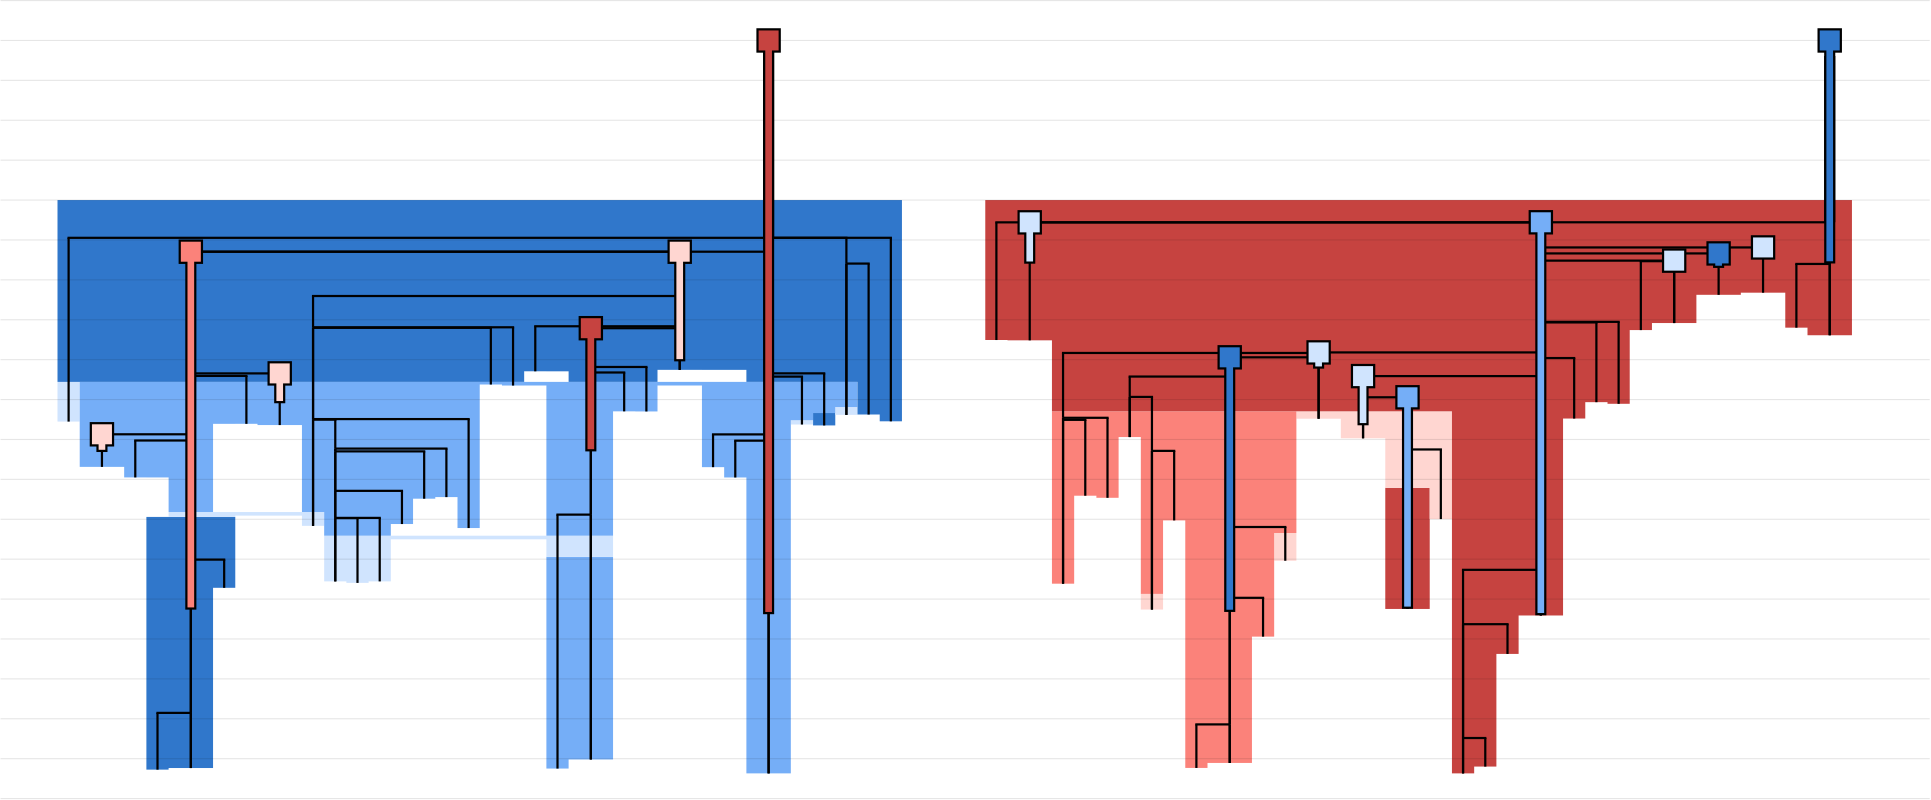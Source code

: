 <?xml version="1.0"?>
<!DOCTYPE ipe SYSTEM "ipe.dtd">
<ipe version="70212" creator="svgtoipe 20191210">
<ipestyle>
<layout paper="768 576" frame="768 576" origin="0 0"/>
<opacity name="10%" value="0.10"/>
<opacity name="20%" value="0.20"/>
<opacity name="30%" value="0.30"/>
<opacity name="40%" value="0.40"/>
<opacity name="50%" value="0.50"/>
<opacity name="60%" value="0.60"/>
<opacity name="70%" value="0.70"/>
<opacity name="80%" value="0.80"/>
<opacity name="90%" value="0.90"/>
<pathstyle cap="0" join="0" fillrule="wind"/>
</ipestyle>
<page>
<group matrix="1 0 0 -1 0 576">
<group>
<group matrix="1 0 0 1 429 350">
<group>
<path fill="0.458824 0.682353 0.968627">
156 124.565 m
156 143.347 l
156 197.486 l
140 197.486 l
140 197.496 l
140 200.763 l
132 200.763 l
132 197.496 l
132 143.347 l
132 124.565 l
140 124.565 l
156 124.565 l
h
</path>
<path fill="0.815686 0.894118 0.996078">
132 116.936 m
140 116.936 l
156 116.936 l
156 124.565 l
140 124.565 l
132 124.565 l
132 118.24 l
76 118.24 l
76 124.565 l
76 133.38 l
68 133.38 l
68 133.39 l
68 133.919 l
60 133.919 l
60 133.39 l
60 133.38 l
52 133.38 l
52 124.565 l
52 116.936 l
60 116.936 l
68 116.936 l
76 116.936 l
132 116.936 l
h
</path>
<path fill="0.188235 0.466667 0.796078">
20 110.177 m
20 135.693 l
12 135.693 l
12 135.703 l
12 171.261 l
12 180.723 l
12 196.757 l
12 200.571 l
-4 200.571 l
-4 200.581 l
-4 201.15 l
-12 201.15 l
-12 200.581 l
-12 196.757 l
-12 180.723 l
-12 171.261 l
-12 135.703 l
-12 125.543 l
-12 117.1 l
-12 110.177 l
-4 110.177 l
12 110.177 l
20 110.177 l
h
</path>
<path fill="0.815686 0.894118 0.996078">
44 108.411 m
52 108.411 l
52 108.607 l
52 110.177 l
52 113.387 l
44 113.387 l
44 110.177 l
44 109.715 l
20 109.715 l
20 110.177 l
12 110.177 l
-4 110.177 l
-4 108.607 l
-4 108.411 l
20 108.411 l
44 108.411 l
h
</path>
<path fill="0.188235 0.466667 0.796078">
236 73.4378 m
236 77.2368 l
228 77.2368 l
228 76.9088 l
228 72.7716 l
236 72.7716 l
236 73.4378 l
h
</path>
<path fill="0.815686 0.894118 0.996078">
-44 75.8497 m
-44 61.5868 l
-36 61.5868 l
-36 75.8497 l
-44 75.8497 l
h
</path>
<path fill="0.815686 0.894118 0.996078">
220 76.9088 m
220 75.5647 l
220 75.3687 l
228 75.3687 l
228 75.5647 l
228 76.9088 l
220 76.9088 l
h
</path>
<path fill="0.815686 0.894118 0.996078">
244 73.3041 m
244 73.4378 l
236 73.4378 l
236 70.6205 l
244 70.6205 l
244 73.3041 l
h
</path>
<path fill="0.458824 0.682353 0.968627">
132 61.5625 m
140 61.5625 l
156 61.5625 l
164 61.5625 l
172 61.5625 l
188 61.5625 l
196 61.5625 l
204 61.5625 l
220 61.5625 l
228 61.5625 l
236 61.5625 l
244 61.5625 l
244 61.5867 l
244 61.5869 l
244 70.6206 l
236 70.6206 l
236 72.7717 l
228 72.7717 l
228 75.3688 l
220 75.3688 l
220 76.6677 l
220 76.9088 l
220 77.1112 l
220 80.4283 l
220 80.4667 l
220 82.6639 l
220 82.7227 l
220 85.576 l
220 86.5784 l
220 92.1697 l
220 92.2669 l
220 95.9667 l
220 95.987 l
220 97.4024 l
220 97.615 l
220 100.788 l
220 103.044 l
220 103.622 l
220 108.411 l
220 109.348 l
220 110.438 l
220 110.523 l
220 110.602 l
220 112.74 l
220 114.186 l
220 116.936 l
220 186.68 l
220 202.498 l
204 202.498 l
204 186.68 l
204 116.936 l
204 95.977 l
196 95.977 l
196 92.2569 l
188 92.2569 l
188 72.2145 l
188 62.8665 l
172 62.8665 l
172 72.2045 l
164 72.2045 l
164 72.166 l
156 72.166 l
156 116.936 l
140 116.936 l
132 116.936 l
132 62.8829 l
132 62.8665 l
124 62.8665 l
124 62.8729 l
116 62.8729 l
116 62.5064 l
108 62.5064 l
108 114.176 l
100 114.176 l
100 103.034 l
92 103.034 l
92 103.612 l
84 103.612 l
84 112.73 l
76 112.73 l
76 116.936 l
68 116.936 l
60 116.936 l
52 116.936 l
52 113.387 l
52 110.602 l
52 110.523 l
52 110.438 l
52 108.411 l
44 108.411 l
44 77.1012 l
28 77.1012 l
28 76.6577 l
20 76.6577 l
20 76.6677 l
12 76.6677 l
12 108.411 l
-4 108.411 l
-4 97.615 l
-4 97.4024 l
-4 95.9667 l
-12 95.9667 l
-12 95.9567 l
-20 95.9567 l
-20 92.1697 l
-20 92.1597 l
-36 92.1597 l
-36 75.8497 l
-36 61.5869 l
-44 61.5869 l
-44 61.5867 l
-44 61.5625 l
-36 61.5625 l
-20 61.5625 l
-4 61.5625 l
20 61.5625 l
28 61.5625 l
44 61.5625 l
52 61.5625 l
60 61.5625 l
68 61.5625 l
76 61.5625 l
84 61.5625 l
92 61.5625 l
100 61.5625 l
108 61.5625 l
116 61.5625 l
124 61.5625 l
132 61.5625 l
h
</path>
<path fill="0.188235 0.466667 0.796078" pen="320">
188 57.235 m
188 57.225 l
172 57.225 l
172 61.5626 l
164 61.5626 l
156 61.5626 l
140 61.5626 l
140 57.7554 l
132 57.7554 l
132 57.7454 l
124 57.7454 l
124 61.5626 l
116 61.5626 l
108 61.5626 l
44 61.5626 l
28 61.5626 l
20 61.5626 l
-4 61.5626 l
-44 61.5626 l
-44 9.69185 l
-44 -3.89495 l
260 -3.89495 l
260 9.69185 l
260 9.69813 l
260 14.697 l
260 14.6989 l
260 18.9702 l
260 30.6476 l
260 41.5406 l
260 41.9071 l
260 42.0995 l
260 42.2352 l
260 56.1941 l
260 57.235 l
260 57.7554 l
260 58.1786 l
260 58.4885 l
260 58.5067 l
260 59.4119 l
260 59.663 l
260 61.5626 l
260 73.3141 l
260 75.7525 l
252 75.7525 l
252 73.3141 l
252 73.3041 l
244 73.3041 l
244 61.5626 l
236 61.5626 l
228 61.5626 l
220 61.5626 l
204 61.5626 l
204 57.235 l
188 57.235 l
h
</path>
</group>
</group>
<group matrix="1 0 0 1 867 350">
<group>
<path fill="1 0.839216 0.819608">
-84 137.886 m
-84 143.52 l
-92 143.52 l
-92 137.886 l
-84 137.886 l
h
</path>
<path fill="1 0.839216 0.819608">
-36 115.964 m
-36 125.944 l
-44 125.944 l
-44 115.964 l
-36 115.964 l
h
</path>
<path fill="0.776471 0.262745 0.25098">
12 110.95 m
12 113.652 l
12 115.636 l
12 143.307 l
-4 143.307 l
-4 115.636 l
-4 113.652 l
-4 99.6926 l
12 99.6926 l
12 110.95 l
h
</path>
<path fill="1 0.839216 0.819608">
12 110.95 m
12 99.6927 l
-4 99.6927 l
-4 98.9981 l
-4 88.1052 l
-4 85.8899 l
-4 81.8721 l
-4 81.8621 l
-20 81.8621 l
-20 74.8329 l
-20 74.8229 l
-36 74.8229 l
-36 72.1564 l
-20 72.1564 l
-4 72.1564 l
12 72.1564 l
20 72.1564 l
20 74.8329 l
20 81.8721 l
20 85.8899 l
20 88.1052 l
20 98.9981 l
20 99.6927 l
20 110.95 l
12 110.95 l
h
</path>
<path fill="0.984314 0.509804 0.478431">
-36 74.8229 m
-36 115.964 l
-44 115.964 l
-44 125.944 l
-44 140.122 l
-44 153.271 l
-52 153.271 l
-52 153.281 l
-52 183.001 l
-52 184.868 l
-52 198.742 l
-68 198.742 l
-68 198.752 l
-68 200.538 l
-76 200.538 l
-76 198.752 l
-76 184.868 l
-76 183.001 l
-76 153.281 l
-76 140.122 l
-76 139.299 l
-76 137.886 l
-76 111.424 l
-84 111.424 l
-84 137.886 l
-92 137.886 l
-92 134.221 l
-92 81.4207 l
-100 81.4207 l
-100 103.292 l
-108 103.292 l
-108 102.54 l
-116 102.54 l
-116 134.211 l
-124 134.211 l
-124 116.87 l
-124 115.964 l
-124 75.2238 l
-124 74.4887 l
-124 72.1565 l
-124 72.1545 l
-116 72.1545 l
-108 72.1545 l
-100 72.1545 l
-92 72.1545 l
-84 72.1545 l
-76 72.1545 l
-68 72.1545 l
-52 72.1545 l
-44 72.1545 l
-36 72.1545 l
-20 72.1545 l
-4 72.1545 l
12 72.1545 l
12 72.1565 l
-4 72.1565 l
-20 72.1565 l
-36 72.1565 l
-36 74.8229 l
h
</path>
<path fill="0.776471 0.262745 0.25098" pen="328">
20 202.498 m
20 200.058 l
20 189.769 l
20 159.504 l
20 148.789 l
20 145.668 l
20 140.18 l
20 137.924 l
20 129.223 l
20 117.121 l
20 115.946 l
20 110.95 l
20 74.7661 l
20 72.1546 l
12 72.1546 l
-4 72.1546 l
-20 72.1546 l
-36 72.1546 l
-68 72.1546 l
-92 72.1546 l
-100 72.1546 l
-124 72.1546 l
-124 67.1557 l
-124 67.1494 l
-124 46.6093 l
-124 46.5993 l
-140 46.5993 l
-140 46.4939 l
-140 46.4839 l
-148 46.4839 l
-148 4.10505 l
-148 -3.89495 l
164 -3.89495 l
164 4.10505 l
164 19.1034 l
164 44.7687 l
148 44.7687 l
148 42.0409 l
140 42.0409 l
140 29.4489 l
124 29.4489 l
124 30.2164 l
108 30.2164 l
108 40.3763 l
92 40.3763 l
92 42.9076 l
84 42.9076 l
84 44.7787 l
84 67.1494 l
84 67.1557 l
84 69.4484 l
76 69.4484 l
76 68.8611 l
68 68.8611 l
68 69.4584 l
68 72.1546 l
68 74.7561 l
60 74.7561 l
60 74.7661 l
60 115.946 l
60 117.121 l
60 129.223 l
60 137.924 l
60 140.18 l
60 145.658 l
44 145.658 l
44 145.668 l
44 159.494 l
36 159.494 l
36 159.504 l
36 200.048 l
28 200.048 l
28 200.058 l
28 202.498 l
20 202.498 l
h
</path>
</group>
</group>
<group matrix="1 0 0 1 400 350">
<group>
<path stroke="0 0 0" opacity="10%" pen="0.4">
-35.5 -75.7168 m
659 -75.7168 l
</path>
<path stroke="0 0 0" opacity="10%" pen="0.4">
-35.5 -61.3524 m
659 -61.3524 l
</path>
<path stroke="0 0 0" opacity="10%" pen="0.4">
-35.5 -46.9881 m
659 -46.9881 l
</path>
<path stroke="0 0 0" opacity="10%" pen="0.4">
-35.5 -32.6237 m
659 -32.6237 l
</path>
<path stroke="0 0 0" opacity="10%" pen="0.4">
-35.5 -18.2593 m
659 -18.2593 l
</path>
<path stroke="0 0 0" opacity="10%" pen="0.4">
-35.5 -3.89495 m
659 -3.89495 l
</path>
<path stroke="0 0 0" opacity="10%" pen="0.4">
-35.5 10.4694 m
659 10.4694 l
</path>
<path stroke="0 0 0" opacity="10%" pen="0.4">
-35.5 24.8338 m
659 24.8338 l
</path>
<path stroke="0 0 0" opacity="10%" pen="0.4">
-35.5 39.1982 m
659 39.1982 l
</path>
<path stroke="0 0 0" opacity="10%" pen="0.4">
-35.5 53.5625 m
659 53.5625 l
</path>
<path stroke="0 0 0" opacity="10%" pen="0.4">
-35.5 67.9269 m
659 67.9269 l
</path>
<path stroke="0 0 0" opacity="10%" pen="0.4">
-35.5 82.2913 m
659 82.2913 l
</path>
<path stroke="0 0 0" opacity="10%" pen="0.4">
-35.5 96.6556 m
659 96.6556 l
</path>
<path stroke="0 0 0" opacity="10%" pen="0.4">
-35.5 111.02 m
659 111.02 l
</path>
<path stroke="0 0 0" opacity="10%" pen="0.4">
-35.5 125.384 m
659 125.384 l
</path>
<path stroke="0 0 0" opacity="10%" pen="0.4">
-35.5 139.749 m
659 139.749 l
</path>
<path stroke="0 0 0" opacity="10%" pen="0.4">
-35.5 154.113 m
659 154.113 l
</path>
<path stroke="0 0 0" opacity="10%" pen="0.4">
-35.5 168.477 m
659 168.477 l
</path>
<path stroke="0 0 0" opacity="10%" pen="0.4">
-35.5 182.842 m
659 182.842 l
</path>
<path stroke="0 0 0" opacity="10%" pen="0.4">
-35.5 197.206 m
659 197.206 l
</path>
<path stroke="0 0 0" opacity="10%" pen="0.4">
-35.5 211.571 m
659 211.571 l
</path>
</group>
</group>
<group matrix="1 0 0 1 429 350">
<group>
<path stroke="0 0 0" pen="0.8">
212 9.69185 m
212 9.69813 l
</path>
<path stroke="0 0 0" pen="0.8">
212 9.69185 m
212 9.69813 l
</path>
<path stroke="0 0 0" pen="0.8">
212 9.69813 m
212 9.69833 l
</path>
<path stroke="0 0 0" pen="0.8">
212 9.69813 m
212 9.69833 l
</path>
<path stroke="0 0 0" pen="0.8">
-40 9.69833 m
-40 75.8597 l
</path>
<path stroke="0 0 0" pen="0.8">
-40.4 9.69833 m
212 9.69833 l
</path>
<path stroke="0 0 0" pen="0.8">
212 9.69833 m
212 14.697 l
</path>
<path stroke="0 0 0" pen="0.8">
212 9.69833 m
212 14.697 l
</path>
<path stroke="0 0 0" pen="0.8">
4 14.697 m
4 14.6989 l
</path>
<path stroke="0 0 0" pen="0.8">
3.6 14.697 m
212 14.697 l
</path>
<path stroke="0 0 0" pen="0.8">
4 14.6989 m
4 58.5067 l
</path>
<path stroke="0 0 0" pen="0.8">
4 14.6989 m
4 58.5067 l
</path>
<path stroke="0 0 0" pen="0.8">
4 58.5067 m
4 59.4119 l
</path>
<path stroke="0 0 0" pen="0.8">
4 58.5067 m
4 59.4119 l
</path>
<path stroke="0 0 0" pen="0.8">
4 59.4119 m
4 80.4283 l
</path>
<path stroke="0 0 0" pen="0.8">
4 59.4119 m
4 80.4283 l
</path>
<path stroke="0 0 0" pen="0.8">
-28 80.4283 m
-28 92.1697 l
</path>
<path stroke="0 0 0" pen="0.8">
-28.4 80.4283 m
4 80.4283 l
</path>
<path stroke="0 0 0" pen="0.8">
4 80.4283 m
4 82.6639 l
</path>
<path stroke="0 0 0" pen="0.8">
4 80.4283 m
4 82.6639 l
</path>
<path stroke="0 0 0" pen="0.8">
-16 82.6639 m
-16 95.9667 l
</path>
<path stroke="0 0 0" pen="0.8">
-16.4 82.6639 m
4 82.6639 l
</path>
<path stroke="0 0 0" pen="0.8">
4 82.6639 m
4 125.543 l
</path>
<path stroke="0 0 0" pen="0.8">
4 82.6639 m
4 125.543 l
</path>
<path stroke="0 0 0" pen="0.8">
4 125.543 m
4 180.723 l
</path>
<path stroke="0 0 0" pen="0.8">
4 125.543 m
4 180.723 l
</path>
<path stroke="0 0 0" pen="0.8">
-8 180.723 m
-8 201.16 l
</path>
<path stroke="0 0 0" pen="0.8">
-8.4 180.723 m
4 180.723 l
</path>
<path stroke="0 0 0" pen="0.8">
4 180.723 m
4 200.581 l
</path>
<path stroke="0 0 0" pen="0.8">
4 180.723 m
4 200.581 l
</path>
<path stroke="0 0 0" pen="0.8">
16 125.543 m
16 135.703 l
</path>
<path stroke="0 0 0" pen="0.8">
16.4 125.543 m
4 125.543 l
</path>
<path stroke="0 0 0" pen="0.8">
24 59.4119 m
24 76.6677 l
</path>
<path stroke="0 0 0" pen="0.8">
24.4 59.4119 m
4 59.4119 l
</path>
<path stroke="0 0 0" pen="0.8">
36 58.5067 m
36 77.1112 l
</path>
<path stroke="0 0 0" pen="0.8">
36.4 58.5067 m
4 58.5067 l
</path>
<path stroke="0 0 0" pen="0.8">
180 14.6989 m
180 30.6476 l
</path>
<path stroke="0 0 0" pen="0.8">
180.4 14.6989 m
4 14.6989 l
</path>
<path stroke="0 0 0" pen="0.8">
48 30.6476 m
48 41.9071 l
</path>
<path stroke="0 0 0" pen="0.8">
47.6 30.6476 m
180 30.6476 l
</path>
<path stroke="0 0 0" pen="0.8">
48 41.9071 m
48 42.0995 l
</path>
<path stroke="0 0 0" pen="0.8">
48 41.9071 m
48 42.0995 l
</path>
<path stroke="0 0 0" pen="0.8">
48 42.0995 m
48 74.9524 l
</path>
<path stroke="0 0 0" pen="0.8">
48 42.0995 m
48 74.9524 l
</path>
<path stroke="0 0 0" pen="0.8">
48 74.9524 m
48 75.1448 l
</path>
<path stroke="0 0 0" pen="0.8">
48 74.9524 m
48 75.1448 l
</path>
<path stroke="0 0 0" pen="0.8">
48 75.1448 m
48 113.397 l
</path>
<path stroke="0 0 0" pen="0.8">
48 75.1448 m
48 113.397 l
</path>
<path stroke="0 0 0" pen="0.8">
56 75.1448 m
56 85.576 l
</path>
<path stroke="0 0 0" pen="0.8">
56.4 75.1448 m
48 75.1448 l
</path>
<path stroke="0 0 0" pen="0.8">
56 85.576 m
56 86.5784 l
</path>
<path stroke="0 0 0" pen="0.8">
56 85.576 m
56 86.5784 l
</path>
<path stroke="0 0 0" pen="0.8">
56 86.5784 m
56 100.788 l
</path>
<path stroke="0 0 0" pen="0.8">
56 86.5784 m
56 100.788 l
</path>
<path stroke="0 0 0" pen="0.8">
56 100.788 m
56 110.523 l
</path>
<path stroke="0 0 0" pen="0.8">
56 100.788 m
56 110.523 l
</path>
<path stroke="0 0 0" pen="0.8">
56 110.523 m
56 110.602 l
</path>
<path stroke="0 0 0" pen="0.8">
56 110.523 m
56 110.602 l
</path>
<path stroke="0 0 0" pen="0.8">
56 110.602 m
56 133.39 l
</path>
<path stroke="0 0 0" pen="0.8">
56 110.602 m
56 133.39 l
</path>
<path stroke="0 0 0" pen="0.8">
64 110.602 m
64 133.929 l
</path>
<path stroke="0 0 0" pen="0.8">
64.4 110.602 m
56 110.602 l
</path>
<path stroke="0 0 0" pen="0.8">
72 110.523 m
72 133.39 l
</path>
<path stroke="0 0 0" pen="0.8">
72.4 110.523 m
56 110.523 l
</path>
<path stroke="0 0 0" pen="0.8">
80 100.788 m
80 112.74 l
</path>
<path stroke="0 0 0" pen="0.8">
80.4 100.788 m
56 100.788 l
</path>
<path stroke="0 0 0" pen="0.8">
88 86.5784 m
88 103.622 l
</path>
<path stroke="0 0 0" pen="0.8">
88.4 86.5784 m
56 86.5784 l
</path>
<path stroke="0 0 0" pen="0.8">
96 85.576 m
96 103.044 l
</path>
<path stroke="0 0 0" pen="0.8">
96.4 85.576 m
56 85.576 l
</path>
<path stroke="0 0 0" pen="0.8">
104 74.9524 m
104 114.186 l
</path>
<path stroke="0 0 0" pen="0.8">
104.4 74.9524 m
48 74.9524 l
</path>
<path stroke="0 0 0" pen="0.8">
112 42.0995 m
112 62.5164 l
</path>
<path stroke="0 0 0" pen="0.8">
112.4 42.0995 m
48 42.0995 l
</path>
<path stroke="0 0 0" pen="0.8">
120 41.9071 m
120 62.8829 l
</path>
<path stroke="0 0 0" pen="0.8">
120.4 41.9071 m
48 41.9071 l
</path>
<path stroke="0 0 0" pen="0.8">
180 30.6476 m
180 41.5406 l
</path>
<path stroke="0 0 0" pen="0.8">
180 30.6476 m
180 41.5406 l
</path>
<path stroke="0 0 0" pen="0.8">
128 41.5406 m
128 57.7554 l
</path>
<path stroke="0 0 0" pen="0.8">
127.6 41.5406 m
180 41.5406 l
</path>
<path stroke="0 0 0" pen="0.8">
180 41.5406 m
180 42.2352 l
</path>
<path stroke="0 0 0" pen="0.8">
180 41.5406 m
180 42.2352 l
</path>
<path stroke="0 0 0" pen="0.8">
148 42.2352 m
148 56.1941 l
</path>
<path stroke="0 0 0" pen="0.8">
147.6 42.2352 m
180 42.2352 l
</path>
<path stroke="0 0 0" pen="0.8">
148 56.1941 m
148 58.1786 l
</path>
<path stroke="0 0 0" pen="0.8">
148 56.1941 m
148 58.1786 l
</path>
<path stroke="0 0 0" pen="0.8">
148 58.1786 m
148 109.348 l
</path>
<path stroke="0 0 0" pen="0.8">
148 58.1786 m
148 109.348 l
</path>
<path stroke="0 0 0" pen="0.8">
136 109.348 m
136 200.773 l
</path>
<path stroke="0 0 0" pen="0.8">
135.6 109.348 m
148 109.348 l
</path>
<path stroke="0 0 0" pen="0.8">
148 109.348 m
148 197.496 l
</path>
<path stroke="0 0 0" pen="0.8">
148 109.348 m
148 197.496 l
</path>
<path stroke="0 0 0" pen="0.8">
160 58.1786 m
160 72.176 l
</path>
<path stroke="0 0 0" pen="0.8">
160.4 58.1786 m
148 58.1786 l
</path>
<path stroke="0 0 0" pen="0.8">
168 56.1941 m
168 72.2145 l
</path>
<path stroke="0 0 0" pen="0.8">
168.4 56.1941 m
148 56.1941 l
</path>
<path stroke="0 0 0" pen="0.8">
180 42.2352 m
180 57.235 l
</path>
<path stroke="0 0 0" pen="0.8">
180 42.2352 m
180 57.235 l
</path>
<path stroke="0 0 0" pen="0.8">
212 14.697 m
212 58.4885 l
</path>
<path stroke="0 0 0" pen="0.8">
212 14.697 m
212 58.4885 l
</path>
<path stroke="0 0 0" pen="0.8">
212 58.4885 m
212 59.663 l
</path>
<path stroke="0 0 0" pen="0.8">
212 58.4885 m
212 59.663 l
</path>
<path stroke="0 0 0" pen="0.8">
212 59.663 m
212 80.4667 l
</path>
<path stroke="0 0 0" pen="0.8">
212 59.663 m
212 80.4667 l
</path>
<path stroke="0 0 0" pen="0.8">
192 80.4667 m
192 92.2669 l
</path>
<path stroke="0 0 0" pen="0.8">
191.6 80.4667 m
212 80.4667 l
</path>
<path stroke="0 0 0" pen="0.8">
212 80.4667 m
212 82.7227 l
</path>
<path stroke="0 0 0" pen="0.8">
212 80.4667 m
212 82.7227 l
</path>
<path stroke="0 0 0" pen="0.8">
200 82.7227 m
200 95.987 l
</path>
<path stroke="0 0 0" pen="0.8">
199.6 82.7227 m
212 82.7227 l
</path>
<path stroke="0 0 0" pen="0.8">
212 82.7227 m
212 202.508 l
</path>
<path stroke="0 0 0" pen="0.8">
212 82.7227 m
212 202.508 l
</path>
<path stroke="0 0 0" pen="0.8">
224 59.663 m
224 76.9188 l
</path>
<path stroke="0 0 0" pen="0.8">
224.4 59.663 m
212 59.663 l
</path>
<path stroke="0 0 0" pen="0.8">
232 58.4885 m
232 77.2468 l
</path>
<path stroke="0 0 0" pen="0.8">
232.4 58.4885 m
212 58.4885 l
</path>
<path stroke="0 0 0" pen="0.8">
240 9.69813 m
240 18.9702 l
</path>
<path stroke="0 0 0" pen="0.8">
240.4 9.69813 m
212 9.69813 l
</path>
<path stroke="0 0 0" pen="0.8">
240 18.9702 m
240 73.4478 l
</path>
<path stroke="0 0 0" pen="0.8">
240 18.9702 m
240 73.4478 l
</path>
<path stroke="0 0 0" pen="0.8">
248 18.9702 m
248 73.3141 l
</path>
<path stroke="0 0 0" pen="0.8">
248.4 18.9702 m
240 18.9702 l
</path>
<path stroke="0 0 0" pen="0.8">
256 9.69185 m
256 75.7625 l
</path>
<path stroke="0 0 0" pen="0.8">
256.4 9.69185 m
212 9.69185 l
</path>
</group>
</group>
<group matrix="1 0 0 1 429 350">
<group>
<path stroke="0 0 0" pen="4">
212 9.69185 m
212 -61.3524 l
</path>
<path stroke="0 0 0" pen="4">
212 82.7227 m
212 145.195 l
212 82.7227 l
212 145.195 l
212 80.4667 l
212 82.7227 l
212 59.663 l
212 80.4667 l
212 58.4885 l
212 59.663 l
212 14.697 l
212 58.4885 l
212 9.69833 l
212 14.697 l
212 9.69813 l
212 9.69833 l
212 9.69185 l
212 9.69813 l
212 9.69185 l
212 -61.3524 l
</path>
<path stroke="0 0 0" fill="0.776471 0.262745 0.25098" stroke-opacity="opaque" pen="0.8">
208 -65.3524 m
216 -65.3524 l
216 -57.3524 l
208 -57.3524 l
208 -65.3524 l
h
</path>
<path stroke="0.776471 0.262745 0.25098" fill="0.776471 0.262745 0.25098" stroke-opacity="opaque" pen="2.4">
212 82.7227 m
212 144.395 l
212 82.7227 l
212 144.395 l
212 80.4667 l
212 82.7227 l
212 59.663 l
212 80.4667 l
212 58.4885 l
212 59.663 l
212 14.697 l
212 58.4885 l
212 9.69833 l
212 14.697 l
212 9.69813 l
212 9.69833 l
212 9.69185 l
212 9.69813 l
212 9.69185 l
212 -61.3524 l
</path>
<path stroke="0 0 0" pen="4">
4 125.543 m
4 143.553 l
4 125.543 l
4 143.553 l
4 82.6639 l
4 125.543 l
4 80.4283 l
4 82.6639 l
4 59.4119 l
4 80.4283 l
4 58.5067 l
4 59.4119 l
4 14.6989 l
4 58.5067 l
4 14.697 l
4 14.6989 l
</path>
<path stroke="0 0 0" fill="0.984314 0.509804 0.478431" stroke-opacity="opaque" pen="0.8">
0 10.697 m
8 10.697 l
8 18.697 l
0 18.697 l
0 10.697 l
h
</path>
<path stroke="0.984314 0.509804 0.478431" fill="0.984314 0.509804 0.478431" stroke-opacity="opaque" pen="2.4">
4 125.543 m
4 142.753 l
4 125.543 l
4 142.753 l
4 82.6639 l
4 125.543 l
4 80.4283 l
4 82.6639 l
4 59.4119 l
4 80.4283 l
4 58.5067 l
4 59.4119 l
4 14.6989 l
4 58.5067 l
4 14.697 l
4 14.6989 l
</path>
<path stroke="0 0 0" pen="4">
180 42.2352 m
180 54.1736 l
180 42.2352 l
180 54.1736 l
180 41.5406 l
180 42.2352 l
180 30.6476 l
180 41.5406 l
180 14.6989 l
180 30.6476 l
</path>
<path stroke="0 0 0" fill="1 0.839216 0.819608" stroke-opacity="opaque" pen="0.8">
176 10.6989 m
184 10.6989 l
184 18.6989 l
176 18.6989 l
176 10.6989 l
h
</path>
<path stroke="1 0.839216 0.819608" fill="1 0.839216 0.819608" stroke-opacity="opaque" pen="2.4">
180 42.2352 m
180 53.3736 l
180 42.2352 l
180 53.3736 l
180 41.5406 l
180 42.2352 l
180 30.6476 l
180 41.5406 l
180 14.6989 l
180 30.6476 l
</path>
<path stroke="0 0 0" pen="4">
148 58.1786 m
148 86.5901 l
148 58.1786 l
148 86.5901 l
148 56.1941 l
148 58.1786 l
148 42.2352 l
148 56.1941 l
</path>
<path stroke="0 0 0" fill="0.776471 0.262745 0.25098" stroke-opacity="opaque" pen="0.8">
144 38.2352 m
152 38.2352 l
152 46.2352 l
144 46.2352 l
144 38.2352 l
h
</path>
<path stroke="0.776471 0.262745 0.25098" fill="0.776471 0.262745 0.25098" stroke-opacity="opaque" pen="2.4">
148 58.1786 m
148 85.7901 l
148 58.1786 l
148 85.7901 l
148 56.1941 l
148 58.1786 l
148 42.2352 l
148 56.1941 l
</path>
<path stroke="0 0 0" pen="4">
36 58.5067 m
36 69.2536 l
36 58.5067 l
36 69.2536 l
</path>
<path stroke="0 0 0" fill="1 0.839216 0.819608" stroke-opacity="opaque" pen="0.8">
32 54.5067 m
40 54.5067 l
40 62.5067 l
32 62.5067 l
32 54.5067 l
h
</path>
<path stroke="1 0.839216 0.819608" fill="1 0.839216 0.819608" stroke-opacity="opaque" pen="2.4">
36 58.5067 m
36 68.4536 l
36 58.5067 l
36 68.4536 l
</path>
<path stroke="0 0 0" pen="4">
-28 80.4283 m
-28 86.8083 l
-28 80.4283 l
-28 86.8083 l
</path>
<path stroke="0 0 0" fill="1 0.839216 0.819608" stroke-opacity="opaque" pen="0.8">
-32 76.4283 m
-24 76.4283 l
-24 84.4283 l
-32 84.4283 l
-32 76.4283 l
h
</path>
<path stroke="1 0.839216 0.819608" fill="1 0.839216 0.819608" stroke-opacity="opaque" pen="2.4">
-28 80.4283 m
-28 86.0083 l
-28 80.4283 l
-28 86.0083 l
</path>
</group>
</group>
<group matrix="1 0 0 1 867 350">
<group>
<path stroke="0 0 0" pen="0.8">
52 4.10505 m
52 4.12915 l
</path>
<path stroke="0 0 0" pen="0.8">
51.6 4.10505 m
156 4.10505 l
</path>
<path stroke="0 0 0" pen="0.8">
-144 4.12915 m
-144 46.4939 l
</path>
<path stroke="0 0 0" pen="0.8">
-144.4 4.12915 m
52 4.12915 l
</path>
<path stroke="0 0 0" pen="0.8">
52 4.12915 m
52 4.12935 l
</path>
<path stroke="0 0 0" pen="0.8">
52 4.12915 m
52 4.12935 l
</path>
<path stroke="0 0 0" pen="0.8">
-132 4.12935 m
-132 46.6093 l
</path>
<path stroke="0 0 0" pen="0.8">
-132.4 4.12935 m
52 4.12935 l
</path>
<path stroke="0 0 0" pen="0.8">
52 4.12935 m
52 13.163 l
</path>
<path stroke="0 0 0" pen="0.8">
52 4.12935 m
52 13.163 l
</path>
<path stroke="0 0 0" pen="0.8">
52 13.163 m
52 15.3141 l
</path>
<path stroke="0 0 0" pen="0.8">
52 13.163 m
52 15.3141 l
</path>
<path stroke="0 0 0" pen="0.8">
52 15.3141 m
52 17.9113 l
</path>
<path stroke="0 0 0" pen="0.8">
52 15.3141 m
52 17.9113 l
</path>
<path stroke="0 0 0" pen="0.8">
52 17.9113 m
52 39.9448 l
</path>
<path stroke="0 0 0" pen="0.8">
52 17.9113 m
52 39.9448 l
</path>
<path stroke="0 0 0" pen="0.8">
52 39.9448 m
52 40.1574 l
</path>
<path stroke="0 0 0" pen="0.8">
52 39.9448 m
52 40.1574 l
</path>
<path stroke="0 0 0" pen="0.8">
52 40.1574 m
52 50.9531 l
</path>
<path stroke="0 0 0" pen="0.8">
52 40.1574 m
52 50.9531 l
</path>
<path stroke="0 0 0" pen="0.8">
-28 50.9531 m
-28 51.1496 l
</path>
<path stroke="0 0 0" pen="0.8">
-28.4 50.9531 m
52 50.9531 l
</path>
<path stroke="0 0 0" pen="0.8">
-120 51.1496 m
-120 74.4887 l
</path>
<path stroke="0 0 0" pen="0.8">
-120.4 51.1496 m
-28 51.1496 l
</path>
<path stroke="0 0 0" pen="0.8">
-120 74.4887 m
-120 75.2238 l
</path>
<path stroke="0 0 0" pen="0.8">
-120 74.4887 m
-120 75.2238 l
</path>
<path stroke="0 0 0" pen="0.8">
-120 75.2238 m
-120 134.221 l
</path>
<path stroke="0 0 0" pen="0.8">
-120 75.2238 m
-120 134.221 l
</path>
<path stroke="0 0 0" pen="0.8">
-112 75.2238 m
-112 102.55 l
</path>
<path stroke="0 0 0" pen="0.8">
-111.6 75.2238 m
-120 75.2238 l
</path>
<path stroke="0 0 0" pen="0.8">
-104 74.4887 m
-104 103.302 l
</path>
<path stroke="0 0 0" pen="0.8">
-103.6 74.4887 m
-120 74.4887 l
</path>
<path stroke="0 0 0" pen="0.8">
-28 51.1496 m
-28 52.719 l
</path>
<path stroke="0 0 0" pen="0.8">
-28 51.1496 m
-28 52.719 l
</path>
<path stroke="0 0 0" pen="0.8">
-60 52.719 m
-60 59.6428 l
</path>
<path stroke="0 0 0" pen="0.8">
-60.4 52.719 m
-28 52.719 l
</path>
<path stroke="0 0 0" pen="0.8">
-96 59.6428 m
-96 66.9756 l
</path>
<path stroke="0 0 0" pen="0.8">
-96.4 59.6428 m
-60 59.6428 l
</path>
<path stroke="0 0 0" pen="0.8">
-96 66.9756 m
-96 81.4307 l
</path>
<path stroke="0 0 0" pen="0.8">
-96 66.9756 m
-96 81.4307 l
</path>
<path stroke="0 0 0" pen="0.8">
-88 66.9756 m
-88 86.3962 l
</path>
<path stroke="0 0 0" pen="0.8">
-87.6 66.9756 m
-96 66.9756 l
</path>
<path stroke="0 0 0" pen="0.8">
-88 86.3962 m
-88 143.53 l
</path>
<path stroke="0 0 0" pen="0.8">
-88 86.3962 m
-88 143.53 l
</path>
<path stroke="0 0 0" pen="0.8">
-80 86.3962 m
-80 111.434 l
</path>
<path stroke="0 0 0" pen="0.8">
-79.6 86.3962 m
-88 86.3962 l
</path>
<path stroke="0 0 0" pen="0.8">
-60 59.6428 m
-60 113.804 l
</path>
<path stroke="0 0 0" pen="0.8">
-60 59.6428 m
-60 113.804 l
</path>
<path stroke="0 0 0" pen="0.8">
-60 113.804 m
-60 139.299 l
</path>
<path stroke="0 0 0" pen="0.8">
-60 113.804 m
-60 139.299 l
</path>
<path stroke="0 0 0" pen="0.8">
-60 139.299 m
-60 184.868 l
</path>
<path stroke="0 0 0" pen="0.8">
-60 139.299 m
-60 184.868 l
</path>
<path stroke="0 0 0" pen="0.8">
-72 184.868 m
-72 200.548 l
</path>
<path stroke="0 0 0" pen="0.8">
-72.4 184.868 m
-60 184.868 l
</path>
<path stroke="0 0 0" pen="0.8">
-60 184.868 m
-60 198.752 l
</path>
<path stroke="0 0 0" pen="0.8">
-60 184.868 m
-60 198.752 l
</path>
<path stroke="0 0 0" pen="0.8">
-48 139.299 m
-48 153.281 l
</path>
<path stroke="0 0 0" pen="0.8">
-47.6 139.299 m
-60 139.299 l
</path>
<path stroke="0 0 0" pen="0.8">
-40 113.804 m
-40 125.954 l
</path>
<path stroke="0 0 0" pen="0.8">
-39.6 113.804 m
-60 113.804 l
</path>
<path stroke="0 0 0" pen="0.8">
-28 52.719 m
-28 74.8329 l
</path>
<path stroke="0 0 0" pen="0.8">
-28 52.719 m
-28 74.8329 l
</path>
<path stroke="0 0 0" pen="0.8">
52 50.9531 m
52 52.9803 l
</path>
<path stroke="0 0 0" pen="0.8">
52 50.9531 m
52 52.9803 l
</path>
<path stroke="0 0 0" pen="0.8">
52 52.9803 m
52 59.4788 l
</path>
<path stroke="0 0 0" pen="0.8">
52 52.9803 m
52 59.4788 l
</path>
<path stroke="0 0 0" pen="0.8">
-12 59.4788 m
-12 67.1072 l
</path>
<path stroke="0 0 0" pen="0.8">
-12.4 59.4788 m
52 59.4788 l
</path>
<path stroke="0 0 0" pen="0.8">
-12 67.1072 m
-12 81.8721 l
</path>
<path stroke="0 0 0" pen="0.8">
-12 67.1072 m
-12 81.8721 l
</path>
<path stroke="0 0 0" pen="0.8">
4 67.1072 m
4 85.8899 l
</path>
<path stroke="0 0 0" pen="0.8">
4.4 67.1072 m
-12 67.1072 l
</path>
<path stroke="0 0 0" pen="0.8">
4 85.8899 m
4 143.317 l
</path>
<path stroke="0 0 0" pen="0.8">
4 85.8899 m
4 143.317 l
</path>
<path stroke="0 0 0" pen="0.8">
16 85.8899 m
16 110.96 l
</path>
<path stroke="0 0 0" pen="0.8">
16.4 85.8899 m
4 85.8899 l
</path>
<path stroke="0 0 0" pen="0.8">
52 59.4788 m
52 129.223 l
</path>
<path stroke="0 0 0" pen="0.8">
52 59.4788 m
52 129.223 l
</path>
<path stroke="0 0 0" pen="0.8">
24 129.223 m
24 148.789 l
</path>
<path stroke="0 0 0" pen="0.8">
23.6 129.223 m
52 129.223 l
</path>
<path stroke="0 0 0" pen="0.8">
24 148.789 m
24 189.769 l
</path>
<path stroke="0 0 0" pen="0.8">
24 148.789 m
24 189.769 l
</path>
<path stroke="0 0 0" pen="0.8">
24 189.769 m
24 202.508 l
</path>
<path stroke="0 0 0" pen="0.8">
24 189.769 m
24 202.508 l
</path>
<path stroke="0 0 0" pen="0.8">
32 189.769 m
32 200.058 l
</path>
<path stroke="0 0 0" pen="0.8">
32.4 189.769 m
24 189.769 l
</path>
<path stroke="0 0 0" pen="0.8">
40 148.789 m
40 159.504 l
</path>
<path stroke="0 0 0" pen="0.8">
40.4 148.789 m
24 148.789 l
</path>
<path stroke="0 0 0" pen="0.8">
52 129.223 m
52 145.668 l
</path>
<path stroke="0 0 0" pen="0.8">
52 129.223 m
52 145.668 l
</path>
<path stroke="0 0 0" pen="0.8">
64 52.9803 m
64 74.7661 l
</path>
<path stroke="0 0 0" pen="0.8">
64.4 52.9803 m
52 52.9803 l
</path>
<path stroke="0 0 0" pen="0.8">
72 40.1574 m
72 68.8711 l
</path>
<path stroke="0 0 0" pen="0.8">
72.4 40.1574 m
52 40.1574 l
</path>
<path stroke="0 0 0" pen="0.8">
80 39.9448 m
80 69.4584 l
</path>
<path stroke="0 0 0" pen="0.8">
80.4 39.9448 m
52 39.9448 l
</path>
<path stroke="0 0 0" pen="0.8">
100 17.9113 m
100 18.1071 l
</path>
<path stroke="0 0 0" pen="0.8">
100.4 17.9113 m
52 17.9113 l
</path>
<path stroke="0 0 0" pen="0.8">
88 18.1071 m
88 42.9176 l
</path>
<path stroke="0 0 0" pen="0.8">
87.6 18.1071 m
100 18.1071 l
</path>
<path stroke="0 0 0" pen="0.8">
100 18.1071 m
100 40.3863 l
</path>
<path stroke="0 0 0" pen="0.8">
100 18.1071 m
100 40.3863 l
</path>
<path stroke="0 0 0" pen="0.8">
116 15.3141 m
116 30.2264 l
</path>
<path stroke="0 0 0" pen="0.8">
116.4 15.3141 m
52 15.3141 l
</path>
<path stroke="0 0 0" pen="0.8">
132 13.163 m
132 29.4589 l
</path>
<path stroke="0 0 0" pen="0.8">
132.4 13.163 m
52 13.163 l
</path>
<path stroke="0 0 0" pen="0.8">
156 4.10505 m
156 19.1034 l
</path>
<path stroke="0 0 0" pen="0.8">
156 4.10505 m
156 19.1034 l
</path>
<path stroke="0 0 0" pen="0.8">
144 19.1034 m
144 42.0509 l
</path>
<path stroke="0 0 0" pen="0.8">
143.6 19.1034 m
156 19.1034 l
</path>
<path stroke="0 0 0" pen="0.8">
156 19.1034 m
156 44.7787 l
</path>
<path stroke="0 0 0" pen="0.8">
156 19.1034 m
156 44.7787 l
</path>
</group>
</group>
<group matrix="1 0 0 1 867 350">
<group>
<path stroke="0 0 0" pen="4">
156 4.10505 m
156 -55.7656 l
</path>
<path stroke="0 0 0" pen="4">
156 4.10505 m
156 18.9382 l
156 4.10505 l
156 18.9382 l
156 4.10505 l
156 -61.3524 l
</path>
<path stroke="0 0 0" fill="0.188235 0.466667 0.796078" stroke-opacity="opaque" pen="0.8">
152 -65.3524 m
160 -65.3524 l
160 -57.3524 l
152 -57.3524 l
152 -65.3524 l
h
</path>
<path stroke="0.188235 0.466667 0.796078" fill="0.188235 0.466667 0.796078" stroke-opacity="opaque" pen="2.4">
156 4.10505 m
156 18.1382 l
156 4.10505 l
156 18.1382 l
156 4.10505 l
156 -61.3524 l
</path>
<path stroke="0 0 0" pen="4">
52 129.223 m
52 145.573 l
52 129.223 l
52 145.573 l
52 59.4788 l
52 129.223 l
52 52.9803 l
52 59.4788 l
52 50.9531 l
52 52.9803 l
52 40.1574 l
52 50.9531 l
52 39.9448 l
52 40.1574 l
52 17.9113 l
52 39.9448 l
52 15.3141 l
52 17.9113 l
52 13.163 l
52 15.3141 l
52 4.12935 l
52 13.163 l
52 4.12915 l
52 4.12935 l
52 4.10505 l
52 4.12915 l
</path>
<path stroke="0 0 0" fill="0.458824 0.682353 0.968627" stroke-opacity="opaque" pen="0.8">
48 0.105049 m
56 0.105049 l
56 8.10505 l
48 8.10505 l
48 0.105049 l
h
</path>
<path stroke="0.458824 0.682353 0.968627" fill="0.458824 0.682353 0.968627" stroke-opacity="opaque" pen="2.4">
52 129.223 m
52 144.773 l
52 129.223 l
52 144.773 l
52 59.4788 l
52 129.223 l
52 52.9803 l
52 59.4788 l
52 50.9531 l
52 52.9803 l
52 40.1574 l
52 50.9531 l
52 39.9448 l
52 40.1574 l
52 17.9113 l
52 39.9448 l
52 15.3141 l
52 17.9113 l
52 13.163 l
52 15.3141 l
52 4.12935 l
52 13.163 l
52 4.12915 l
52 4.12935 l
52 4.10505 l
52 4.12915 l
</path>
<path stroke="0 0 0" pen="4">
132 13.163 m
132 16.7866 l
132 13.163 l
132 16.7866 l
</path>
<path stroke="0 0 0" fill="0.815686 0.894118 0.996078" stroke-opacity="opaque" pen="0.8">
128 9.16305 m
136 9.16305 l
136 17.163 l
128 17.163 l
128 9.16305 l
h
</path>
<path stroke="0.815686 0.894118 0.996078" fill="0.815686 0.894118 0.996078" stroke-opacity="opaque" pen="2.4">
132 13.163 m
132 15.9866 l
132 13.163 l
132 15.9866 l
</path>
<path stroke="0 0 0" pen="4">
100 18.1071 m
100 20.2306 l
100 18.1071 l
100 20.2306 l
100 17.9113 l
100 18.1071 l
</path>
<path stroke="0 0 0" fill="0.815686 0.894118 0.996078" stroke-opacity="opaque" pen="0.8">
96 13.9113 m
104 13.9113 l
104 21.9113 l
96 21.9113 l
96 13.9113 l
h
</path>
<path stroke="0.815686 0.894118 0.996078" fill="0.815686 0.894118 0.996078" stroke-opacity="opaque" pen="2.4">
100 18.1071 m
100 19.4306 l
100 18.1071 l
100 19.4306 l
100 17.9113 l
100 18.1071 l
</path>
<path stroke="0 0 0" pen="4">
-132 4.12935 m
-132 19.0192 l
-132 4.12935 l
-132 19.0192 l
</path>
<path stroke="0 0 0" fill="0.815686 0.894118 0.996078" stroke-opacity="opaque" pen="0.8">
-136 0.12935 m
-128 0.12935 l
-128 8.12935 l
-136 8.12935 l
-136 0.12935 l
h
</path>
<path stroke="0.815686 0.894118 0.996078" fill="0.815686 0.894118 0.996078" stroke-opacity="opaque" pen="2.4">
-132 4.12935 m
-132 18.2192 l
-132 4.12935 l
-132 18.2192 l
</path>
<path stroke="0 0 0" pen="4">
116 15.3141 m
116 20.5435 l
116 15.3141 l
116 20.5435 l
</path>
<path stroke="0 0 0" fill="0.188235 0.466667 0.796078" stroke-opacity="opaque" pen="0.8">
112 11.3141 m
120 11.3141 l
120 19.3141 l
112 19.3141 l
112 11.3141 l
h
</path>
<path stroke="0.188235 0.466667 0.796078" fill="0.188235 0.466667 0.796078" stroke-opacity="opaque" pen="2.4">
116 15.3141 m
116 19.7435 l
116 15.3141 l
116 19.7435 l
</path>
<path stroke="0 0 0" pen="4">
-28 52.719 m
-28 56.8033 l
-28 52.719 l
-28 56.8033 l
-28 51.1496 l
-28 52.719 l
-28 50.9531 l
-28 51.1496 l
</path>
<path stroke="0 0 0" fill="0.815686 0.894118 0.996078" stroke-opacity="opaque" pen="0.8">
-32 46.9531 m
-24 46.9531 l
-24 54.9531 l
-32 54.9531 l
-32 46.9531 l
h
</path>
<path stroke="0.815686 0.894118 0.996078" fill="0.815686 0.894118 0.996078" stroke-opacity="opaque" pen="2.4">
-28 52.719 m
-28 56.0033 l
-28 52.719 l
-28 56.0033 l
-28 51.1496 l
-28 52.719 l
-28 50.9531 l
-28 51.1496 l
</path>
<path stroke="0 0 0" pen="4">
-60 139.299 m
-60 144.386 l
-60 139.299 l
-60 144.386 l
-60 113.804 l
-60 139.299 l
-60 59.6428 l
-60 113.804 l
-60 52.719 l
-60 59.6428 l
</path>
<path stroke="0 0 0" fill="0.188235 0.466667 0.796078" stroke-opacity="opaque" pen="0.8">
-64 48.719 m
-56 48.719 l
-56 56.719 l
-64 56.719 l
-64 48.719 l
h
</path>
<path stroke="0.188235 0.466667 0.796078" fill="0.188235 0.466667 0.796078" stroke-opacity="opaque" pen="2.4">
-60 139.299 m
-60 143.586 l
-60 139.299 l
-60 143.586 l
-60 113.804 l
-60 139.299 l
-60 59.6428 l
-60 113.804 l
-60 52.719 l
-60 59.6428 l
</path>
<path stroke="0 0 0" pen="4">
-12 67.1072 m
-12 77.1901 l
-12 67.1072 l
-12 77.1901 l
-12 59.4788 l
-12 67.1072 l
</path>
<path stroke="0 0 0" fill="0.815686 0.894118 0.996078" stroke-opacity="opaque" pen="0.8">
-16 55.4788 m
-8 55.4788 l
-8 63.4788 l
-16 63.4788 l
-16 55.4788 l
h
</path>
<path stroke="0.815686 0.894118 0.996078" fill="0.815686 0.894118 0.996078" stroke-opacity="opaque" pen="2.4">
-12 67.1072 m
-12 76.3901 l
-12 67.1072 l
-12 76.3901 l
-12 59.4788 l
-12 67.1072 l
</path>
<path stroke="0 0 0" pen="4">
4 85.8899 m
4 143.264 l
4 85.8899 l
4 143.264 l
4 67.1072 l
4 85.8899 l
</path>
<path stroke="0 0 0" fill="0.458824 0.682353 0.968627" stroke-opacity="opaque" pen="0.8">
0 63.1072 m
8 63.1072 l
8 71.1072 l
0 71.1072 l
0 63.1072 l
h
</path>
<path stroke="0.458824 0.682353 0.968627" fill="0.458824 0.682353 0.968627" stroke-opacity="opaque" pen="2.4">
4 85.8899 m
4 142.464 l
4 85.8899 l
4 142.464 l
4 67.1072 l
4 85.8899 l
</path>
</group>
</group>
</group>
</group>
</page>
</ipe>
